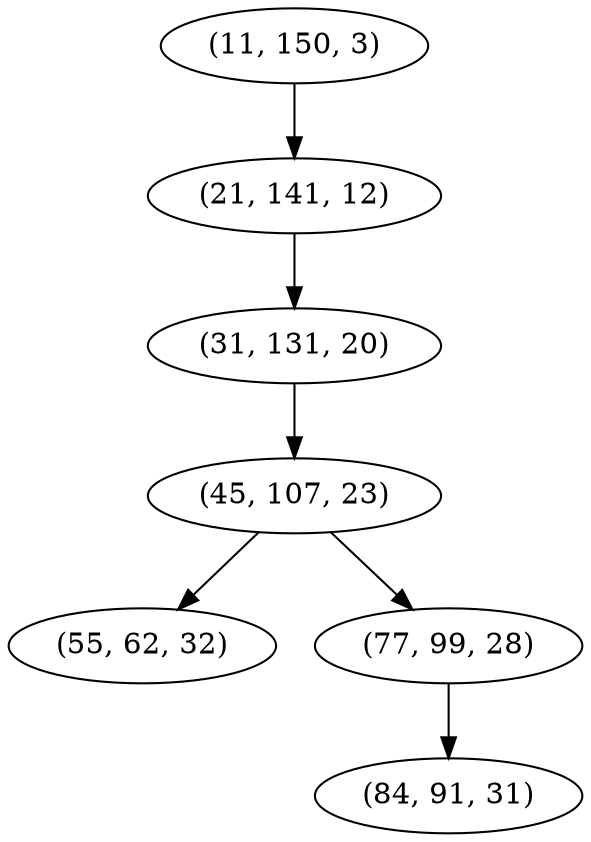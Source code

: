 digraph tree {
    "(11, 150, 3)";
    "(21, 141, 12)";
    "(31, 131, 20)";
    "(45, 107, 23)";
    "(55, 62, 32)";
    "(77, 99, 28)";
    "(84, 91, 31)";
    "(11, 150, 3)" -> "(21, 141, 12)";
    "(21, 141, 12)" -> "(31, 131, 20)";
    "(31, 131, 20)" -> "(45, 107, 23)";
    "(45, 107, 23)" -> "(55, 62, 32)";
    "(45, 107, 23)" -> "(77, 99, 28)";
    "(77, 99, 28)" -> "(84, 91, 31)";
}

